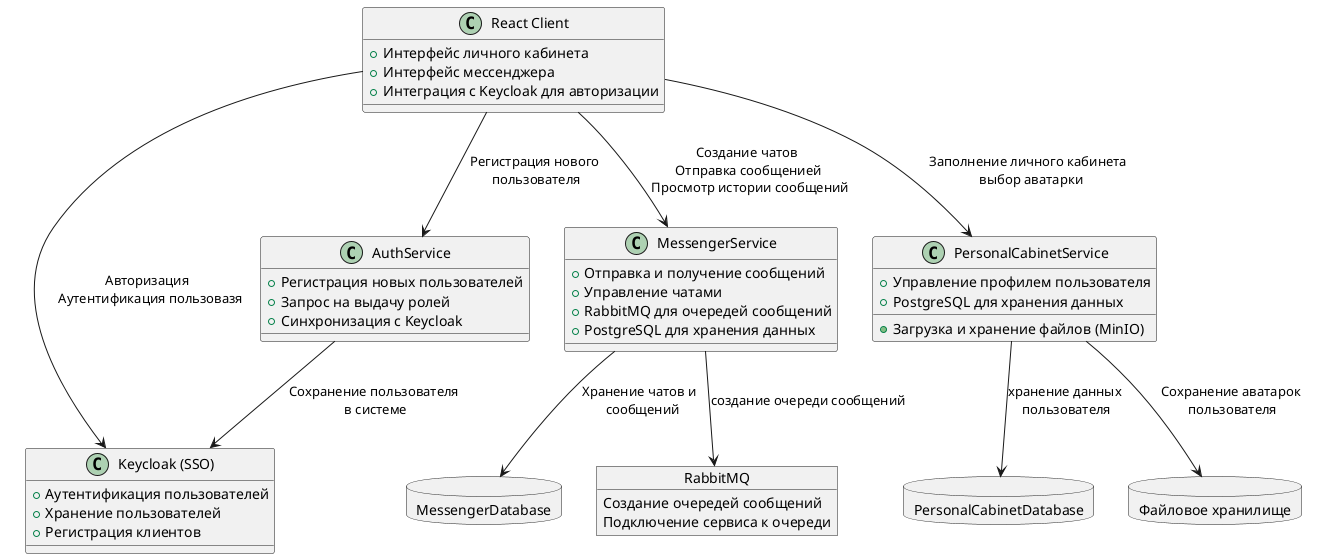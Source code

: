 @startuml
!define RECTANGLE class

RECTANGLE "Keycloak (SSO)" as Keycloak {
  + Аутентификация пользователей
  + Хранение пользователей
  + Регистрация клиентов
}

RECTANGLE "AuthService" as AuthService {
  + Регистрация новых пользователей
  + Запрос на выдачу ролей
  + Синхронизация с Keycloak
}

RECTANGLE "MessengerService" as MessengerService {
  + Отправка и получение сообщений
  + Управление чатами
  + RabbitMQ для очередей сообщений
  + PostgreSQL для хранения данных
}

RECTANGLE "PersonalCabinetService" as PersonalCabinetService {
  + Управление профилем пользователя
  + Загрузка и хранение файлов (MinIO)
  + PostgreSQL для хранения данных
}

RECTANGLE "React Client" as ReactClient {
  + Интерфейс личного кабинета
  + Интерфейс мессенджера
  + Интеграция с Keycloak для авторизации
}

database PersonalCabinetDatabase {

}
database MessengerDatabase {

}

database "Файловое хранилище" as PSMnio {

}

object RabbitMQ {
    Создание очередей сообщений
    Подключение сервиса к очереди
}

ReactClient --> AuthService : Регистрация нового\n пользователя
AuthService --> Keycloak : Сохранение пользователя\n в системе
ReactClient --> Keycloak : Авторизация \n Аутентификация пользовазя

ReactClient --> PersonalCabinetService : Заполнение личного кабинета \n выбор аватарки
PersonalCabinetService --> PersonalCabinetDatabase : хранение данных\n пользователя
PersonalCabinetService  --> PSMnio : Сохранение аватарок\n пользователя

ReactClient --> "MessengerService" : Создание чатов \n Отправка сообщенией \n Просмотр истории сообщений
MessengerService --> MessengerDatabase : Хранение чатов и \n сообщений
MessengerService --> RabbitMQ : создание очереди сообщений

@enduml